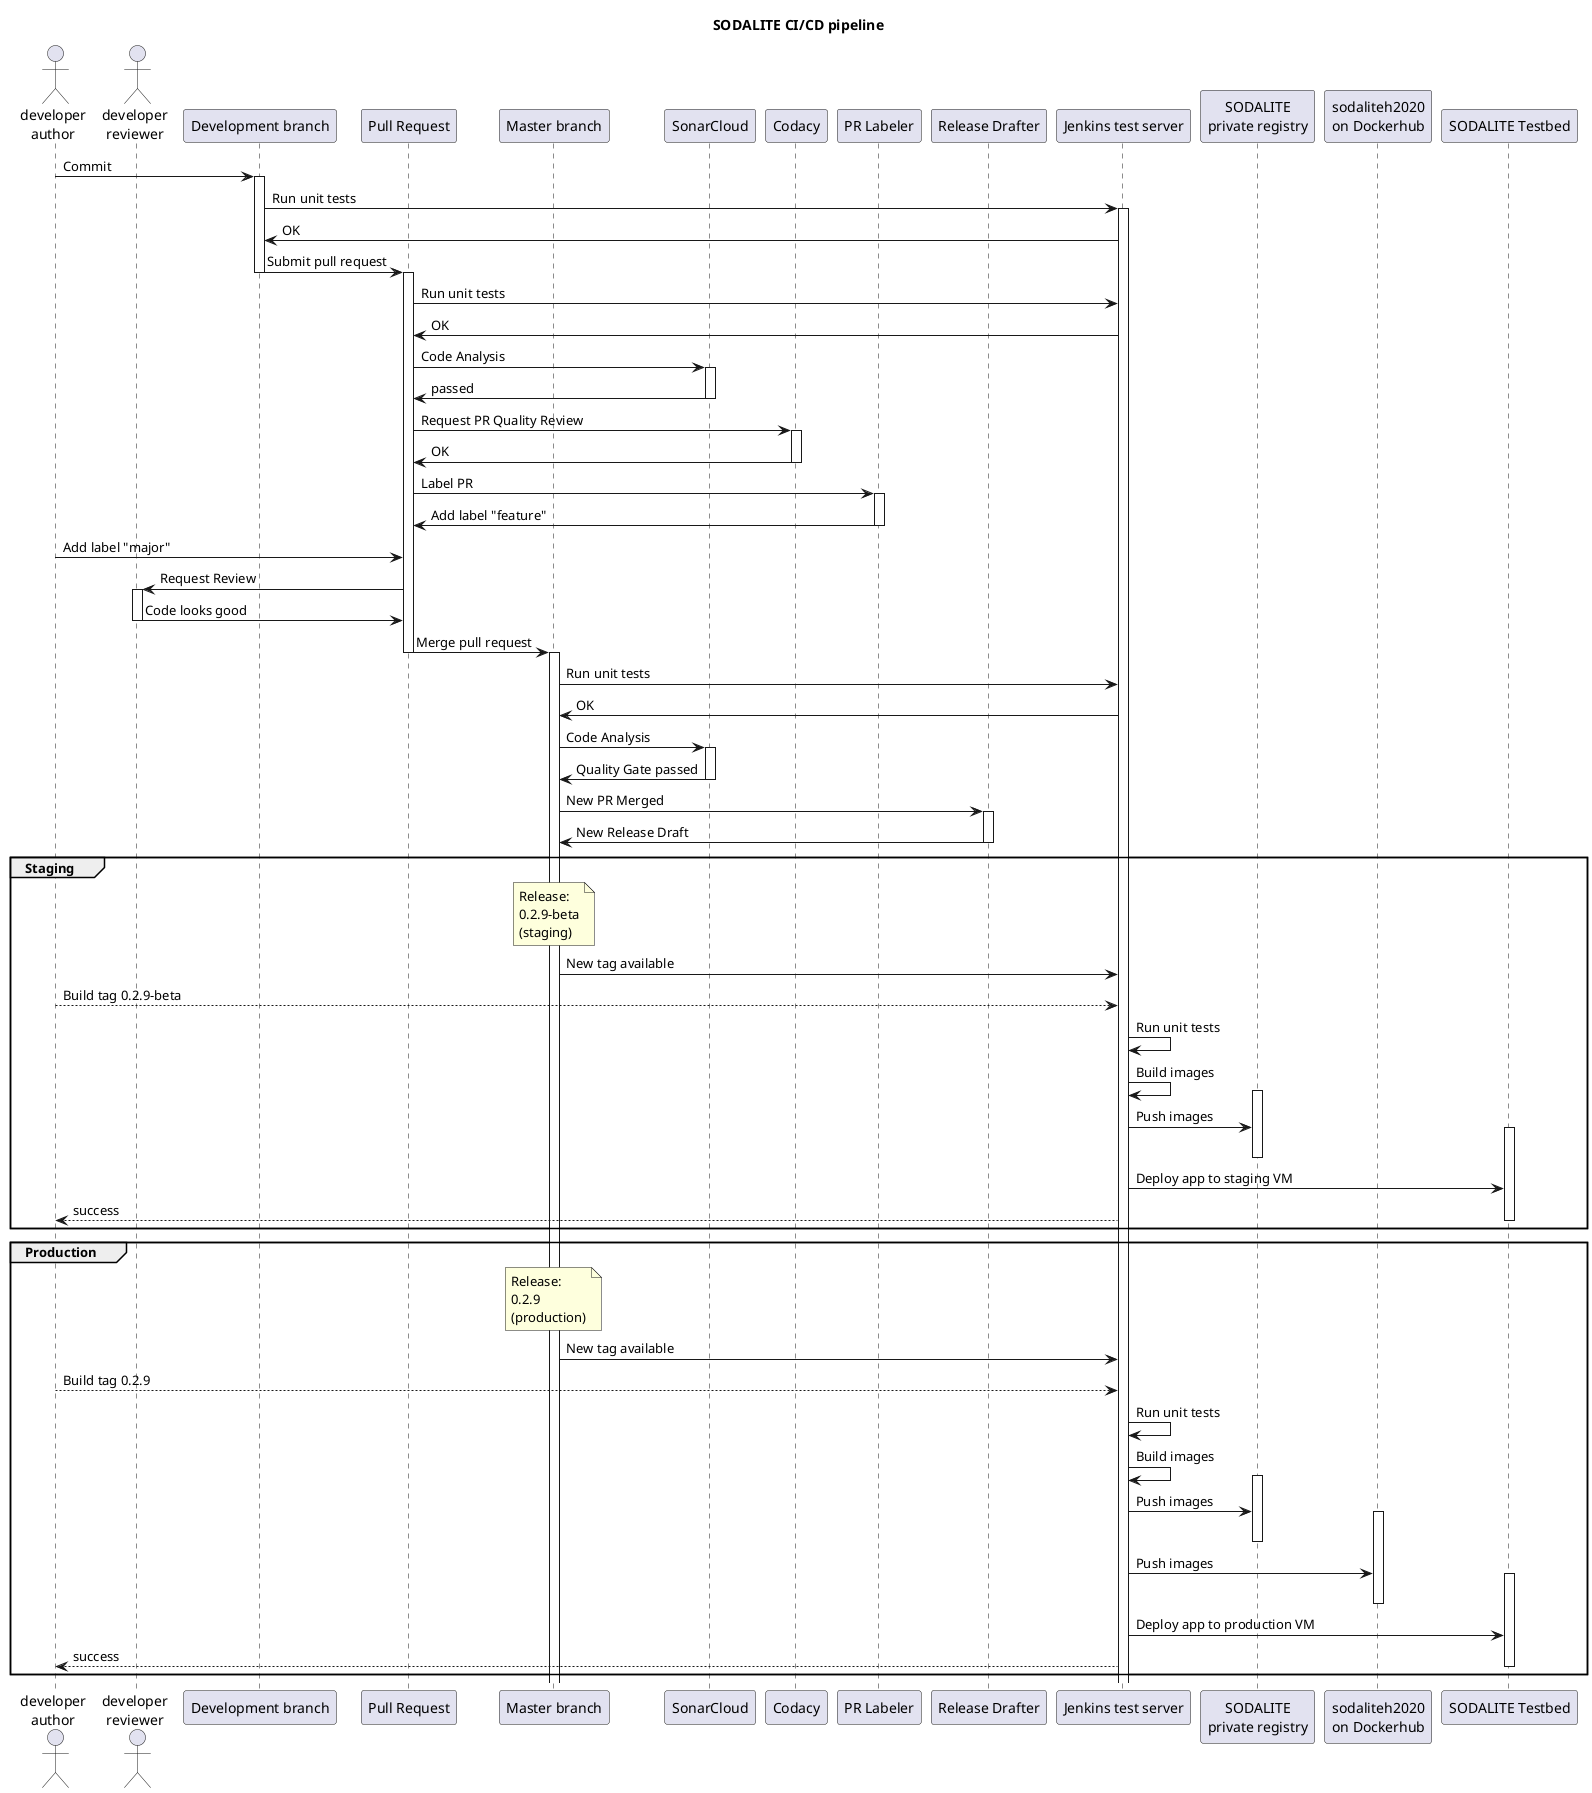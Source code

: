 @startuml

title SODALITE CI/CD pipeline

actor "developer\nauthor" as human
actor "developer\nreviewer" as human2

participant "Development branch" as dev
participant "Pull Request" as pr
participant "Master branch" as master
participant "SonarCloud" as sonar
participant "Codacy" as codacy
participant "PR Labeler" as pr_labeler
participant "Release Drafter" as release_drafter
participant "Jenkins test server" as jenkins
participant "SODALITE\nprivate registry" as private_registry
participant "sodaliteh2020\non Dockerhub" as dockerhub
participant "SODALITE Testbed" as testbed


human -> dev: Commit
activate dev
dev -> jenkins: Run unit tests
activate jenkins
dev <- jenkins: OK

dev -> pr: Submit pull request
deactivate dev
activate pr


pr -> jenkins: Run unit tests
pr <- jenkins: OK

pr -> sonar: Code Analysis
activate sonar
pr <- sonar: passed
deactivate sonar

pr -> codacy: Request PR Quality Review
activate codacy
pr <- codacy: OK
deactivate codacy

pr -> pr_labeler: Label PR
activate pr_labeler
pr_labeler -> pr: Add label "feature"
deactivate pr_labeler

human -> pr: Add label "major"

pr -> human2: Request Review
activate human2
pr <- human2: Code looks good
deactivate human2

pr -> master: Merge pull request
deactivate pr
activate master

master -> jenkins: Run unit tests
master <- jenkins: OK

master -> sonar: Code Analysis
activate sonar
master <- sonar: Quality Gate passed
deactivate sonar

master -> release_drafter: New PR Merged
activate release_drafter
release_drafter -> master: New Release Draft
deactivate release_drafter

group Staging
note over master: Release:\n0.2.9-beta\n(staging)

master -> jenkins: New tag available
' deactivate master

human --> jenkins: Build tag 0.2.9-beta
jenkins -> jenkins: Run unit tests


jenkins -> jenkins: Build images
activate private_registry
jenkins -> private_registry: Push images

activate testbed
deactivate private_registry
jenkins -> testbed: Deploy app to staging VM

jenkins --> human: success
deactivate testbed
end



group Production

activate master

note over master: Release:\n0.2.9\n(production)


master -> jenkins: New tag available
' deactivate master

human --> jenkins: Build tag 0.2.9
jenkins -> jenkins: Run unit tests
jenkins -> jenkins: Build images
activate private_registry
jenkins -> private_registry: Push images
activate dockerhub
deactivate private_registry
jenkins -> dockerhub: Push images
activate testbed
deactivate dockerhub

jenkins -> testbed: Deploy app to production VM

jenkins --> human: success
deactivate testbed
end




@enduml